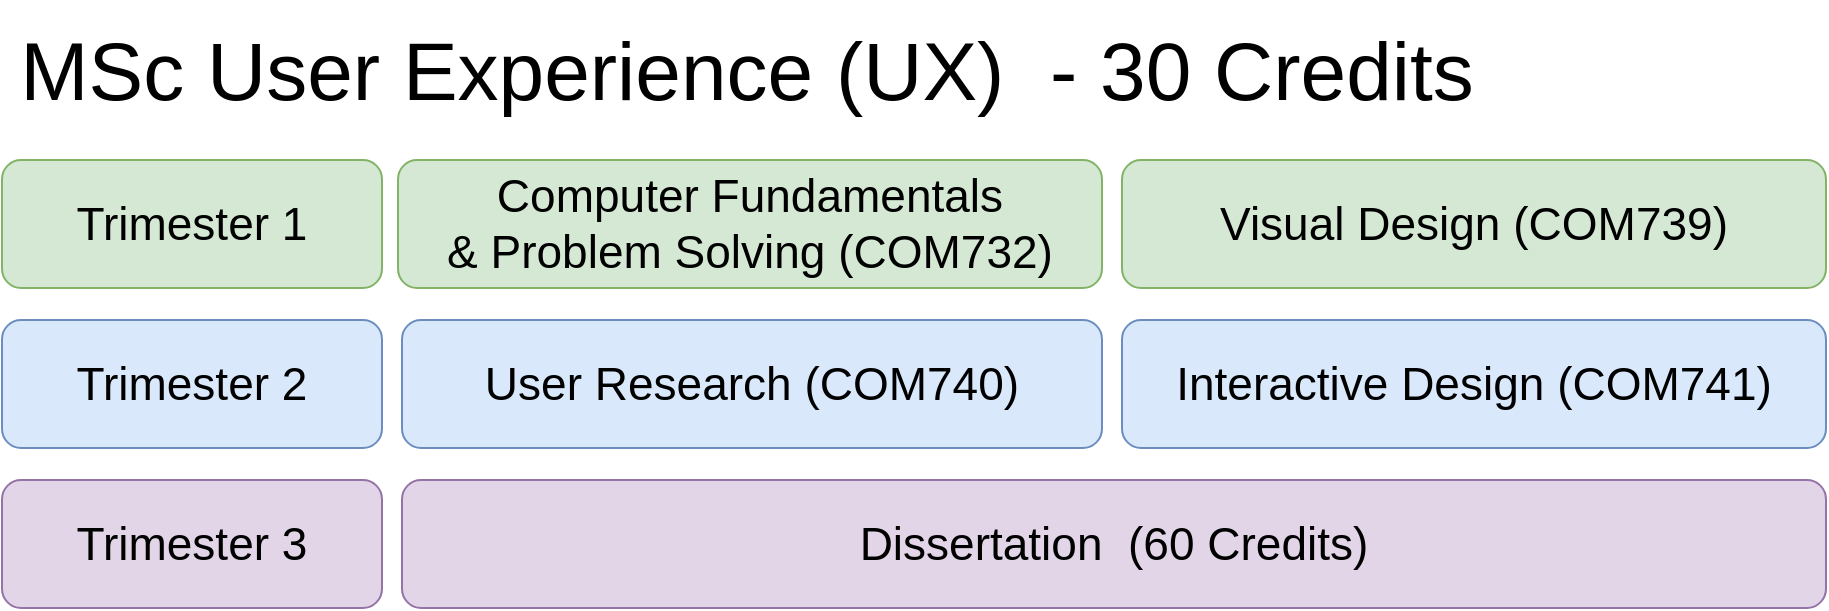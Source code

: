 <mxfile>
    <diagram name="NEW MSc User Experience (UX)" id="DKDKvVT1Q9gt-SyOUMTg">
        <mxGraphModel dx="2162" dy="595" grid="1" gridSize="8" guides="1" tooltips="1" connect="1" arrows="1" fold="1" page="1" pageScale="1" pageWidth="827" pageHeight="1169" math="0" shadow="0">
            <root>
                <mxCell id="0"/>
                <mxCell id="1" parent="0"/>
                <mxCell id="sExQ2e1FXWfIQ1LsxVie-1" value="User Research (COM740)" style="rounded=1;whiteSpace=wrap;html=1;fillColor=#dae8fc;strokeColor=#6c8ebf;fontSize=23;" parent="1" vertex="1">
                    <mxGeometry x="-552" y="184" width="350" height="64" as="geometry"/>
                </mxCell>
                <mxCell id="sExQ2e1FXWfIQ1LsxVie-3" value="&lt;span style=&quot;color: rgb(0, 0, 0);&quot;&gt;Interactive Design&amp;nbsp;&lt;/span&gt;(COM741)" style="rounded=1;whiteSpace=wrap;html=1;fillColor=#dae8fc;strokeColor=#6c8ebf;fontSize=23;" parent="1" vertex="1">
                    <mxGeometry x="-192" y="184" width="352" height="64" as="geometry"/>
                </mxCell>
                <mxCell id="sExQ2e1FXWfIQ1LsxVie-5" value="&lt;span style=&quot;color: rgb(0, 0, 0);&quot;&gt;Visual Design&lt;/span&gt;&amp;nbsp;(COM739)" style="rounded=1;whiteSpace=wrap;html=1;fillColor=#d5e8d4;strokeColor=#82b366;fontSize=23;" parent="1" vertex="1">
                    <mxGeometry x="-192" y="104" width="352" height="64" as="geometry"/>
                </mxCell>
                <mxCell id="sExQ2e1FXWfIQ1LsxVie-6" value="Dissertation&amp;nbsp; (60 Credits)" style="rounded=1;whiteSpace=wrap;html=1;fillColor=#e1d5e7;strokeColor=#9673a6;fontSize=23;" parent="1" vertex="1">
                    <mxGeometry x="-552" y="264" width="712" height="64" as="geometry"/>
                </mxCell>
                <mxCell id="sExQ2e1FXWfIQ1LsxVie-13" value="Trimester 2" style="rounded=1;whiteSpace=wrap;html=1;fillColor=#dae8fc;strokeColor=#6c8ebf;fontSize=23;" parent="1" vertex="1">
                    <mxGeometry x="-752" y="184" width="190" height="64" as="geometry"/>
                </mxCell>
                <mxCell id="sExQ2e1FXWfIQ1LsxVie-14" value="Trimester 1" style="rounded=1;whiteSpace=wrap;html=1;fillColor=#d5e8d4;strokeColor=#82b366;fontSize=23;" parent="1" vertex="1">
                    <mxGeometry x="-752" y="104" width="190" height="64" as="geometry"/>
                </mxCell>
                <mxCell id="sExQ2e1FXWfIQ1LsxVie-15" value="Trimester 3" style="rounded=1;whiteSpace=wrap;html=1;fillColor=#e1d5e7;strokeColor=#9673a6;fontSize=23;" parent="1" vertex="1">
                    <mxGeometry x="-752" y="264" width="190" height="64" as="geometry"/>
                </mxCell>
                <mxCell id="sExQ2e1FXWfIQ1LsxVie-16" value="&lt;font style=&quot;font-size: 41px;&quot;&gt;MSc User Experience (UX)&amp;nbsp; - 30 Credits&lt;/font&gt;" style="text;html=1;align=center;verticalAlign=middle;resizable=0;points=[];autosize=1;strokeColor=none;fillColor=none;" parent="1" vertex="1">
                    <mxGeometry x="-752" y="24" width="744" height="72" as="geometry"/>
                </mxCell>
                <mxCell id="3dE9ja19RSsRKpInZR6L-1" value="&lt;font style=&quot;font-size: 23px; color: rgb(0, 0, 0);&quot;&gt;Computer Fundamentals &lt;br&gt;&amp;amp; Problem Solving (COM732)&lt;/font&gt;" style="rounded=1;whiteSpace=wrap;html=1;fillColor=#d5e8d4;strokeColor=#82b366;fontSize=23;" vertex="1" parent="1">
                    <mxGeometry x="-554" y="104" width="352" height="64" as="geometry"/>
                </mxCell>
            </root>
        </mxGraphModel>
    </diagram>
    <diagram name="NEW MSc Cyber Security" id="QTLhh60AcKem9MkUxMja">
        <mxGraphModel dx="2429" dy="714" grid="1" gridSize="8" guides="1" tooltips="1" connect="1" arrows="1" fold="1" page="1" pageScale="1" pageWidth="827" pageHeight="1169" math="0" shadow="0">
            <root>
                <mxCell id="DzPgwqu00lyj8pnYnN-O-0"/>
                <mxCell id="DzPgwqu00lyj8pnYnN-O-1" parent="DzPgwqu00lyj8pnYnN-O-0"/>
                <mxCell id="DzPgwqu00lyj8pnYnN-O-2" value="Cybersecurity &lt;br&gt;Operations COM737" style="rounded=1;whiteSpace=wrap;html=1;fillColor=#dae8fc;strokeColor=#6c8ebf;fontSize=23;" vertex="1" parent="DzPgwqu00lyj8pnYnN-O-1">
                    <mxGeometry x="-552" y="184" width="350" height="64" as="geometry"/>
                </mxCell>
                <mxCell id="DzPgwqu00lyj8pnYnN-O-3" value="&lt;span style=&quot;color: rgb(0, 0, 0);&quot;&gt;Interactive Design&amp;nbsp;&lt;/span&gt;(COM741)" style="rounded=1;whiteSpace=wrap;html=1;fillColor=#dae8fc;strokeColor=#6c8ebf;fontSize=23;" vertex="1" parent="DzPgwqu00lyj8pnYnN-O-1">
                    <mxGeometry x="-192" y="184" width="352" height="64" as="geometry"/>
                </mxCell>
                <mxCell id="DzPgwqu00lyj8pnYnN-O-4" value="&lt;font style=&quot;font-size: 23px; color: rgb(0, 0, 0);&quot;&gt;Computer Fundamentals &lt;br&gt;&amp;amp; Problem Solving (COM732)&lt;/font&gt;" style="rounded=1;whiteSpace=wrap;html=1;fillColor=#d5e8d4;strokeColor=#82b366;fontSize=23;" vertex="1" parent="DzPgwqu00lyj8pnYnN-O-1">
                    <mxGeometry x="-554" y="104" width="352" height="64" as="geometry"/>
                </mxCell>
                <mxCell id="DzPgwqu00lyj8pnYnN-O-5" value="&lt;font style=&quot;font-size: 23px;&quot; color=&quot;#000000&quot;&gt;Foundations of &lt;br&gt;Cyber Security COM736&lt;/font&gt;" style="rounded=1;whiteSpace=wrap;html=1;fillColor=#d5e8d4;strokeColor=#82b366;fontSize=23;" vertex="1" parent="DzPgwqu00lyj8pnYnN-O-1">
                    <mxGeometry x="-192" y="104" width="352" height="64" as="geometry"/>
                </mxCell>
                <mxCell id="DzPgwqu00lyj8pnYnN-O-6" value="Dissertation&amp;nbsp; (60 Credits)" style="rounded=1;whiteSpace=wrap;html=1;fillColor=#e1d5e7;strokeColor=#9673a6;fontSize=23;" vertex="1" parent="DzPgwqu00lyj8pnYnN-O-1">
                    <mxGeometry x="-552" y="264" width="712" height="64" as="geometry"/>
                </mxCell>
                <mxCell id="DzPgwqu00lyj8pnYnN-O-7" value="Trimester 2" style="rounded=1;whiteSpace=wrap;html=1;fillColor=#dae8fc;strokeColor=#6c8ebf;fontSize=23;" vertex="1" parent="DzPgwqu00lyj8pnYnN-O-1">
                    <mxGeometry x="-752" y="184" width="190" height="64" as="geometry"/>
                </mxCell>
                <mxCell id="DzPgwqu00lyj8pnYnN-O-8" value="Trimester 1" style="rounded=1;whiteSpace=wrap;html=1;fillColor=#d5e8d4;strokeColor=#82b366;fontSize=23;" vertex="1" parent="DzPgwqu00lyj8pnYnN-O-1">
                    <mxGeometry x="-752" y="104" width="190" height="64" as="geometry"/>
                </mxCell>
                <mxCell id="DzPgwqu00lyj8pnYnN-O-9" value="Trimester 3" style="rounded=1;whiteSpace=wrap;html=1;fillColor=#e1d5e7;strokeColor=#9673a6;fontSize=23;" vertex="1" parent="DzPgwqu00lyj8pnYnN-O-1">
                    <mxGeometry x="-752" y="264" width="190" height="64" as="geometry"/>
                </mxCell>
                <mxCell id="DzPgwqu00lyj8pnYnN-O-10" value="&lt;font style=&quot;font-size: 41px;&quot;&gt;MSc Cyber Security&amp;nbsp; - 30 Credits&lt;/font&gt;" style="text;html=1;align=center;verticalAlign=middle;resizable=0;points=[];autosize=1;strokeColor=none;fillColor=none;" vertex="1" parent="DzPgwqu00lyj8pnYnN-O-1">
                    <mxGeometry x="-752" y="24" width="616" height="72" as="geometry"/>
                </mxCell>
            </root>
        </mxGraphModel>
    </diagram>
    <diagram name="Copy of NEW MSc Cyber Security" id="Vt_LSkckwSfixEYhkcp6">
        <mxGraphModel dx="2429" dy="714" grid="1" gridSize="8" guides="1" tooltips="1" connect="1" arrows="1" fold="1" page="1" pageScale="1" pageWidth="827" pageHeight="1169" math="0" shadow="0">
            <root>
                <mxCell id="GzQPppVX4bwDmgiL4v9i-0"/>
                <mxCell id="GzQPppVX4bwDmgiL4v9i-1" parent="GzQPppVX4bwDmgiL4v9i-0"/>
                <mxCell id="GzQPppVX4bwDmgiL4v9i-2" value="&lt;font style=&quot;color: rgb(0, 0, 0);&quot;&gt;&lt;span style=&quot;font-size: 23px;&quot;&gt;Web &amp;amp; Mobile Application Development (COM734)&lt;/span&gt;&lt;/font&gt;" style="rounded=1;whiteSpace=wrap;html=1;fillColor=#dae8fc;strokeColor=#6c8ebf;fontSize=23;" vertex="1" parent="GzQPppVX4bwDmgiL4v9i-1">
                    <mxGeometry x="-552" y="184" width="350" height="64" as="geometry"/>
                </mxCell>
                <mxCell id="GzQPppVX4bwDmgiL4v9i-3" value="&lt;p&gt;&lt;font style=&quot;color: rgb(0, 0, 0);&quot;&gt;&lt;span style=&quot;font-size: 23px;&quot;&gt;Emerging Technologies in Software Engineering (COM735)&lt;/span&gt;&lt;/font&gt;&lt;/p&gt;" style="rounded=1;whiteSpace=wrap;html=1;fillColor=#dae8fc;strokeColor=#6c8ebf;fontSize=23;" vertex="1" parent="GzQPppVX4bwDmgiL4v9i-1">
                    <mxGeometry x="-192" y="184" width="352" height="64" as="geometry"/>
                </mxCell>
                <mxCell id="GzQPppVX4bwDmgiL4v9i-4" value="&lt;font style=&quot;font-size: 23px; color: rgb(0, 0, 0);&quot;&gt;Computer Fundamentals &lt;br&gt;&amp;amp; Problem Solving (COM732)&lt;/font&gt;" style="rounded=1;whiteSpace=wrap;html=1;fillColor=#d5e8d4;strokeColor=#82b366;fontSize=23;" vertex="1" parent="GzQPppVX4bwDmgiL4v9i-1">
                    <mxGeometry x="-554" y="104" width="352" height="64" as="geometry"/>
                </mxCell>
                <mxCell id="GzQPppVX4bwDmgiL4v9i-5" value="&lt;font style=&quot;color: rgb(0, 0, 0);&quot;&gt;&lt;span style=&quot;font-size: 23px;&quot;&gt;Software Design &amp;amp;&lt;br&gt;&amp;nbsp;Architecture (COM733)&lt;/span&gt;&lt;/font&gt;" style="rounded=1;whiteSpace=wrap;html=1;fillColor=#d5e8d4;strokeColor=#82b366;fontSize=23;" vertex="1" parent="GzQPppVX4bwDmgiL4v9i-1">
                    <mxGeometry x="-192" y="104" width="352" height="64" as="geometry"/>
                </mxCell>
                <mxCell id="GzQPppVX4bwDmgiL4v9i-6" value="Dissertation&amp;nbsp; (COM726)" style="rounded=1;whiteSpace=wrap;html=1;fillColor=#e1d5e7;strokeColor=#9673a6;fontSize=23;" vertex="1" parent="GzQPppVX4bwDmgiL4v9i-1">
                    <mxGeometry x="-552" y="264" width="712" height="64" as="geometry"/>
                </mxCell>
                <mxCell id="GzQPppVX4bwDmgiL4v9i-7" value="Trimester 2" style="rounded=1;whiteSpace=wrap;html=1;fillColor=#dae8fc;strokeColor=#6c8ebf;fontSize=23;" vertex="1" parent="GzQPppVX4bwDmgiL4v9i-1">
                    <mxGeometry x="-752" y="184" width="190" height="64" as="geometry"/>
                </mxCell>
                <mxCell id="GzQPppVX4bwDmgiL4v9i-8" value="Trimester 1" style="rounded=1;whiteSpace=wrap;html=1;fillColor=#d5e8d4;strokeColor=#82b366;fontSize=23;" vertex="1" parent="GzQPppVX4bwDmgiL4v9i-1">
                    <mxGeometry x="-752" y="104" width="190" height="64" as="geometry"/>
                </mxCell>
                <mxCell id="GzQPppVX4bwDmgiL4v9i-9" value="Trimester 3" style="rounded=1;whiteSpace=wrap;html=1;fillColor=#e1d5e7;strokeColor=#9673a6;fontSize=23;" vertex="1" parent="GzQPppVX4bwDmgiL4v9i-1">
                    <mxGeometry x="-752" y="264" width="190" height="64" as="geometry"/>
                </mxCell>
                <mxCell id="GzQPppVX4bwDmgiL4v9i-10" value="&lt;font style=&quot;font-size: 41px;&quot;&gt;MSc Cyber Security&amp;nbsp; - 30 Credits&lt;/font&gt;" style="text;html=1;align=center;verticalAlign=middle;resizable=0;points=[];autosize=1;strokeColor=none;fillColor=none;" vertex="1" parent="GzQPppVX4bwDmgiL4v9i-1">
                    <mxGeometry x="-752" y="24" width="616" height="72" as="geometry"/>
                </mxCell>
            </root>
        </mxGraphModel>
    </diagram>
</mxfile>